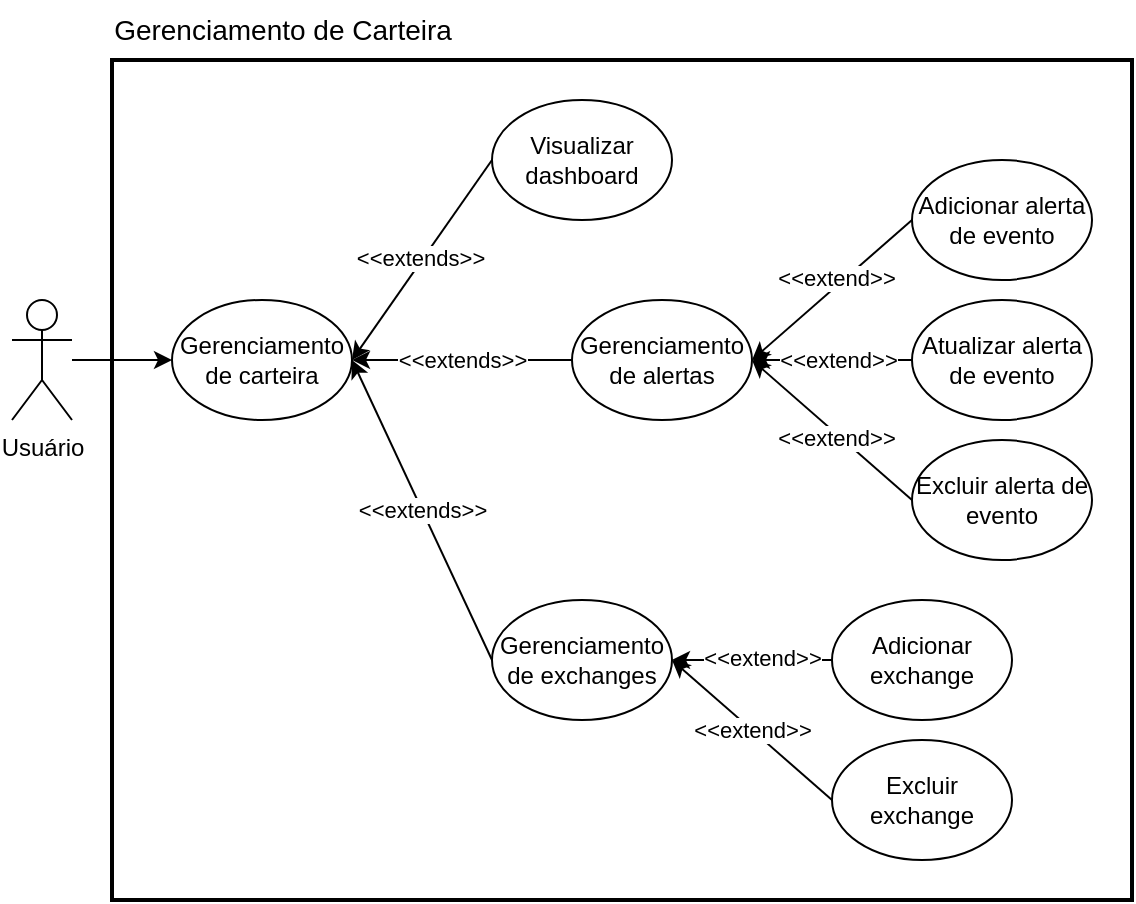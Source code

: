 <mxfile version="25.0.3">
  <diagram name="Página-1" id="_H82Ys6iBPOg0Mvh6ITd">
    <mxGraphModel dx="880" dy="468" grid="1" gridSize="10" guides="1" tooltips="1" connect="1" arrows="1" fold="1" page="1" pageScale="1" pageWidth="827" pageHeight="1169" math="0" shadow="0">
      <root>
        <mxCell id="0" />
        <mxCell id="1" parent="0" />
        <mxCell id="A362uCRUjKIMGUkiAdtS-3" value="" style="rounded=0;whiteSpace=wrap;html=1;fillColor=none;strokeWidth=2;" vertex="1" parent="1">
          <mxGeometry x="100" y="100" width="510" height="420" as="geometry" />
        </mxCell>
        <mxCell id="s7MVz6isGivTQxyH7vhq-11" style="edgeStyle=orthogonalEdgeStyle;rounded=0;orthogonalLoop=1;jettySize=auto;html=1;" parent="1" source="s7MVz6isGivTQxyH7vhq-1" target="s7MVz6isGivTQxyH7vhq-10" edge="1">
          <mxGeometry relative="1" as="geometry" />
        </mxCell>
        <mxCell id="s7MVz6isGivTQxyH7vhq-1" value="Usuário" style="shape=umlActor;verticalLabelPosition=bottom;verticalAlign=top;html=1;outlineConnect=0;" parent="1" vertex="1">
          <mxGeometry x="50" y="220" width="30" height="60" as="geometry" />
        </mxCell>
        <mxCell id="s7MVz6isGivTQxyH7vhq-31" style="rounded=0;orthogonalLoop=1;jettySize=auto;html=1;exitX=0;exitY=0.5;exitDx=0;exitDy=0;entryX=1;entryY=0.5;entryDx=0;entryDy=0;" parent="1" source="s7MVz6isGivTQxyH7vhq-3" target="s7MVz6isGivTQxyH7vhq-10" edge="1">
          <mxGeometry relative="1" as="geometry" />
        </mxCell>
        <mxCell id="s7MVz6isGivTQxyH7vhq-35" value="&amp;lt;&amp;lt;extends&amp;gt;&amp;gt;" style="edgeLabel;html=1;align=center;verticalAlign=middle;resizable=0;points=[];" parent="s7MVz6isGivTQxyH7vhq-31" vertex="1" connectable="0">
          <mxGeometry y="-2" relative="1" as="geometry">
            <mxPoint as="offset" />
          </mxGeometry>
        </mxCell>
        <mxCell id="s7MVz6isGivTQxyH7vhq-3" value="Visualizar dashboard" style="ellipse;whiteSpace=wrap;html=1;" parent="1" vertex="1">
          <mxGeometry x="290" y="120" width="90" height="60" as="geometry" />
        </mxCell>
        <mxCell id="s7MVz6isGivTQxyH7vhq-39" style="edgeStyle=orthogonalEdgeStyle;rounded=0;orthogonalLoop=1;jettySize=auto;html=1;exitX=0;exitY=0.5;exitDx=0;exitDy=0;entryX=1;entryY=0.5;entryDx=0;entryDy=0;" parent="1" source="s7MVz6isGivTQxyH7vhq-4" target="s7MVz6isGivTQxyH7vhq-14" edge="1">
          <mxGeometry relative="1" as="geometry" />
        </mxCell>
        <mxCell id="s7MVz6isGivTQxyH7vhq-40" value="&amp;lt;&amp;lt;extend&amp;gt;&amp;gt;" style="edgeLabel;html=1;align=center;verticalAlign=middle;resizable=0;points=[];" parent="s7MVz6isGivTQxyH7vhq-39" vertex="1" connectable="0">
          <mxGeometry relative="1" as="geometry">
            <mxPoint x="5" y="-1" as="offset" />
          </mxGeometry>
        </mxCell>
        <mxCell id="s7MVz6isGivTQxyH7vhq-4" value="Adicionar exchange" style="ellipse;whiteSpace=wrap;html=1;" parent="1" vertex="1">
          <mxGeometry x="460" y="370" width="90" height="60" as="geometry" />
        </mxCell>
        <mxCell id="s7MVz6isGivTQxyH7vhq-19" style="rounded=0;orthogonalLoop=1;jettySize=auto;html=1;exitX=0;exitY=0.5;exitDx=0;exitDy=0;entryX=1;entryY=0.5;entryDx=0;entryDy=0;" parent="1" source="s7MVz6isGivTQxyH7vhq-6" target="s7MVz6isGivTQxyH7vhq-13" edge="1">
          <mxGeometry relative="1" as="geometry" />
        </mxCell>
        <mxCell id="s7MVz6isGivTQxyH7vhq-23" value="&amp;lt;&amp;lt;extend&amp;gt;&amp;gt;" style="edgeLabel;html=1;align=center;verticalAlign=middle;resizable=0;points=[];" parent="s7MVz6isGivTQxyH7vhq-19" vertex="1" connectable="0">
          <mxGeometry relative="1" as="geometry">
            <mxPoint x="2" y="-6" as="offset" />
          </mxGeometry>
        </mxCell>
        <mxCell id="s7MVz6isGivTQxyH7vhq-6" value="Adicionar alerta de evento" style="ellipse;whiteSpace=wrap;html=1;" parent="1" vertex="1">
          <mxGeometry x="500" y="150" width="90" height="60" as="geometry" />
        </mxCell>
        <mxCell id="s7MVz6isGivTQxyH7vhq-22" style="rounded=0;orthogonalLoop=1;jettySize=auto;html=1;exitX=0;exitY=0.5;exitDx=0;exitDy=0;entryX=1;entryY=0.5;entryDx=0;entryDy=0;" parent="1" source="s7MVz6isGivTQxyH7vhq-7" target="s7MVz6isGivTQxyH7vhq-13" edge="1">
          <mxGeometry relative="1" as="geometry" />
        </mxCell>
        <mxCell id="s7MVz6isGivTQxyH7vhq-25" value="&amp;lt;&amp;lt;extend&amp;gt;&amp;gt;" style="edgeLabel;html=1;align=center;verticalAlign=middle;resizable=0;points=[];" parent="s7MVz6isGivTQxyH7vhq-22" vertex="1" connectable="0">
          <mxGeometry relative="1" as="geometry">
            <mxPoint x="2" y="4" as="offset" />
          </mxGeometry>
        </mxCell>
        <mxCell id="s7MVz6isGivTQxyH7vhq-7" value="Excluir alerta de evento" style="ellipse;whiteSpace=wrap;html=1;" parent="1" vertex="1">
          <mxGeometry x="500" y="290" width="90" height="60" as="geometry" />
        </mxCell>
        <mxCell id="s7MVz6isGivTQxyH7vhq-21" style="edgeStyle=orthogonalEdgeStyle;rounded=0;orthogonalLoop=1;jettySize=auto;html=1;exitX=0;exitY=0.5;exitDx=0;exitDy=0;entryX=1;entryY=0.5;entryDx=0;entryDy=0;" parent="1" source="s7MVz6isGivTQxyH7vhq-8" target="s7MVz6isGivTQxyH7vhq-13" edge="1">
          <mxGeometry relative="1" as="geometry" />
        </mxCell>
        <mxCell id="s7MVz6isGivTQxyH7vhq-24" value="&amp;lt;&amp;lt;extend&amp;gt;&amp;gt;" style="edgeLabel;html=1;align=center;verticalAlign=middle;resizable=0;points=[];" parent="s7MVz6isGivTQxyH7vhq-21" vertex="1" connectable="0">
          <mxGeometry relative="1" as="geometry">
            <mxPoint x="3" as="offset" />
          </mxGeometry>
        </mxCell>
        <mxCell id="s7MVz6isGivTQxyH7vhq-8" value="Atualizar alerta de evento" style="ellipse;whiteSpace=wrap;html=1;" parent="1" vertex="1">
          <mxGeometry x="500" y="220" width="90" height="60" as="geometry" />
        </mxCell>
        <mxCell id="s7MVz6isGivTQxyH7vhq-10" value="Gerenciamento de carteira" style="ellipse;whiteSpace=wrap;html=1;" parent="1" vertex="1">
          <mxGeometry x="130" y="220" width="90" height="60" as="geometry" />
        </mxCell>
        <mxCell id="s7MVz6isGivTQxyH7vhq-32" style="rounded=0;orthogonalLoop=1;jettySize=auto;html=1;exitX=0;exitY=0.5;exitDx=0;exitDy=0;entryX=1;entryY=0.5;entryDx=0;entryDy=0;" parent="1" source="s7MVz6isGivTQxyH7vhq-13" target="s7MVz6isGivTQxyH7vhq-10" edge="1">
          <mxGeometry relative="1" as="geometry" />
        </mxCell>
        <mxCell id="s7MVz6isGivTQxyH7vhq-36" value="&amp;lt;&amp;lt;extends&amp;gt;&amp;gt;" style="edgeLabel;html=1;align=center;verticalAlign=middle;resizable=0;points=[];" parent="s7MVz6isGivTQxyH7vhq-32" vertex="1" connectable="0">
          <mxGeometry relative="1" as="geometry">
            <mxPoint as="offset" />
          </mxGeometry>
        </mxCell>
        <mxCell id="s7MVz6isGivTQxyH7vhq-13" value="Gerenciamento de alertas" style="ellipse;whiteSpace=wrap;html=1;" parent="1" vertex="1">
          <mxGeometry x="330" y="220" width="90" height="60" as="geometry" />
        </mxCell>
        <mxCell id="s7MVz6isGivTQxyH7vhq-33" style="rounded=0;orthogonalLoop=1;jettySize=auto;html=1;exitX=0;exitY=0.5;exitDx=0;exitDy=0;entryX=1;entryY=0.5;entryDx=0;entryDy=0;" parent="1" source="s7MVz6isGivTQxyH7vhq-14" target="s7MVz6isGivTQxyH7vhq-10" edge="1">
          <mxGeometry relative="1" as="geometry" />
        </mxCell>
        <mxCell id="s7MVz6isGivTQxyH7vhq-37" value="&amp;lt;&amp;lt;extends&amp;gt;&amp;gt;" style="edgeLabel;html=1;align=center;verticalAlign=middle;resizable=0;points=[];" parent="s7MVz6isGivTQxyH7vhq-33" vertex="1" connectable="0">
          <mxGeometry relative="1" as="geometry">
            <mxPoint as="offset" />
          </mxGeometry>
        </mxCell>
        <mxCell id="s7MVz6isGivTQxyH7vhq-14" value="Gerenciamento de exchanges" style="ellipse;whiteSpace=wrap;html=1;" parent="1" vertex="1">
          <mxGeometry x="290" y="370" width="90" height="60" as="geometry" />
        </mxCell>
        <mxCell id="s7MVz6isGivTQxyH7vhq-42" style="rounded=0;orthogonalLoop=1;jettySize=auto;html=1;exitX=0;exitY=0.5;exitDx=0;exitDy=0;entryX=1;entryY=0.5;entryDx=0;entryDy=0;" parent="1" source="s7MVz6isGivTQxyH7vhq-41" target="s7MVz6isGivTQxyH7vhq-14" edge="1">
          <mxGeometry relative="1" as="geometry" />
        </mxCell>
        <mxCell id="s7MVz6isGivTQxyH7vhq-47" value="&amp;lt;&amp;lt;extend&amp;gt;&amp;gt;" style="edgeLabel;html=1;align=center;verticalAlign=middle;resizable=0;points=[];" parent="s7MVz6isGivTQxyH7vhq-42" vertex="1" connectable="0">
          <mxGeometry relative="1" as="geometry">
            <mxPoint as="offset" />
          </mxGeometry>
        </mxCell>
        <mxCell id="s7MVz6isGivTQxyH7vhq-41" value="Excluir exchange" style="ellipse;whiteSpace=wrap;html=1;" parent="1" vertex="1">
          <mxGeometry x="460" y="440" width="90" height="60" as="geometry" />
        </mxCell>
        <mxCell id="A362uCRUjKIMGUkiAdtS-1" value="Gerenciamento de Carteira" style="text;html=1;align=center;verticalAlign=middle;resizable=0;points=[];autosize=1;strokeColor=none;fillColor=none;strokeWidth=1;fontSize=14;" vertex="1" parent="1">
          <mxGeometry x="90" y="70" width="190" height="30" as="geometry" />
        </mxCell>
      </root>
    </mxGraphModel>
  </diagram>
</mxfile>
